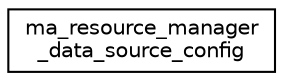 digraph "Graphical Class Hierarchy"
{
 // LATEX_PDF_SIZE
  edge [fontname="Helvetica",fontsize="10",labelfontname="Helvetica",labelfontsize="10"];
  node [fontname="Helvetica",fontsize="10",shape=record];
  rankdir="LR";
  Node0 [label="ma_resource_manager\l_data_source_config",height=0.2,width=0.4,color="black", fillcolor="white", style="filled",URL="$structma__resource__manager__data__source__config.html",tooltip=" "];
}
